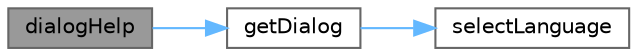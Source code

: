 digraph "dialogHelp"
{
 // LATEX_PDF_SIZE
  bgcolor="transparent";
  edge [fontname=Helvetica,fontsize=10,labelfontname=Helvetica,labelfontsize=10];
  node [fontname=Helvetica,fontsize=10,shape=box,height=0.2,width=0.4];
  rankdir="LR";
  Node1 [label="dialogHelp",height=0.2,width=0.4,color="gray40", fillcolor="grey60", style="filled", fontcolor="black",tooltip="Функция получения текста справки"];
  Node1 -> Node2 [color="steelblue1",style="solid"];
  Node2 [label="getDialog",height=0.2,width=0.4,color="grey40", fillcolor="white", style="filled",URL="$dialogs_8h.html#aa61017178f7b6622a86a4889335ff700",tooltip="Функция получения диалога"];
  Node2 -> Node3 [color="steelblue1",style="solid"];
  Node3 [label="selectLanguage",height=0.2,width=0.4,color="grey40", fillcolor="white", style="filled",URL="$dialogs_8h.html#aceddf3376fac8a9ad9c1e7f72be6d818",tooltip="Функция получения диалога"];
}
